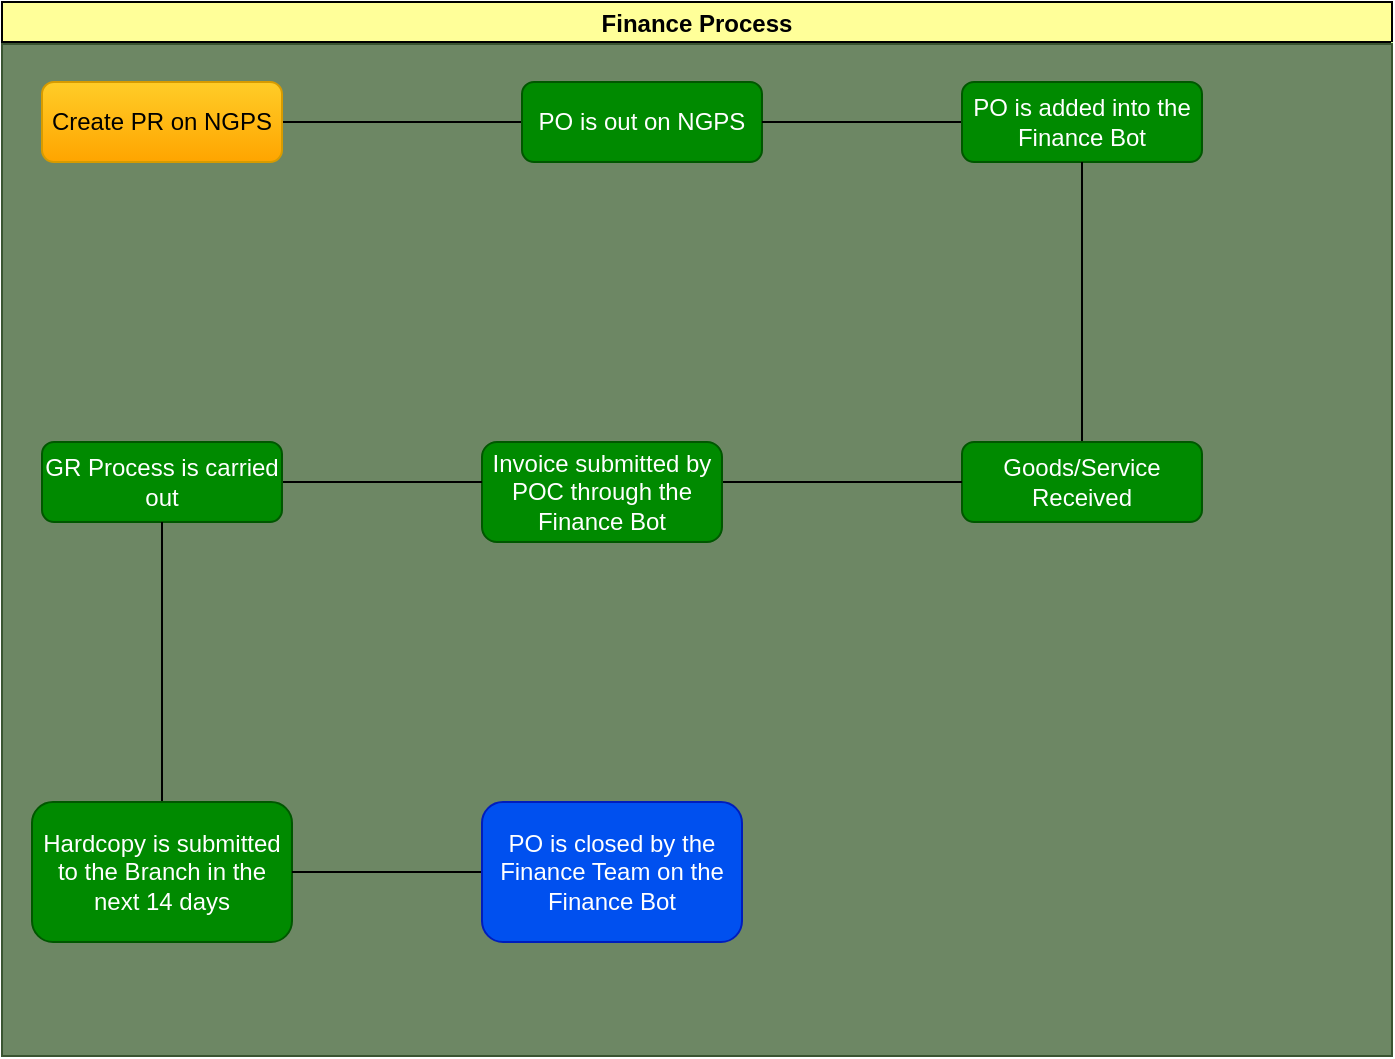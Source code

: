 <mxfile>
    <diagram id="bifldOrSAMQXQ7oH-sLB" name="Page-1">
        <mxGraphModel dx="1191" dy="1508" grid="0" gridSize="10" guides="1" tooltips="1" connect="1" arrows="1" fold="1" page="0" pageScale="1" pageWidth="827" pageHeight="1169" math="0" shadow="0">
            <root>
                <mxCell id="0"/>
                <mxCell id="1" parent="0"/>
                <mxCell id="23" value="Finance Process" style="swimlane;startSize=20;horizontal=1;containerType=tree;labelBackgroundColor=none;fillColor=#FFFF99;fontColor=#000000;rounded=0;swimlaneLine=1;glass=0;shadow=0;backgroundOutline=0;separatorColor=#CCFF99;" vertex="1" parent="1">
                    <mxGeometry x="58" y="21" width="695" height="527" as="geometry"/>
                </mxCell>
                <mxCell id="45" value="" style="rounded=0;whiteSpace=wrap;html=1;shadow=0;glass=0;labelBackgroundColor=none;fontColor=#ffffff;fillColor=#6d8764;strokeColor=#3A5431;" vertex="1" parent="23">
                    <mxGeometry y="21" width="695" height="506" as="geometry"/>
                </mxCell>
                <mxCell id="24" value="" style="edgeStyle=elbowEdgeStyle;elbow=vertical;startArrow=none;endArrow=none;rounded=1;fontColor=#000000;" edge="1" parent="23" source="25" target="26">
                    <mxGeometry relative="1" as="geometry"/>
                </mxCell>
                <mxCell id="25" value="Create PR on NGPS" style="whiteSpace=wrap;html=1;treeFolding=1;treeMoving=1;newEdgeStyle={&quot;edgeStyle&quot;:&quot;elbowEdgeStyle&quot;,&quot;startArrow&quot;:&quot;none&quot;,&quot;endArrow&quot;:&quot;none&quot;};labelBackgroundColor=none;fillColor=#ffcd28;strokeColor=#d79b00;gradientColor=#ffa500;rounded=1;" vertex="1" parent="23">
                    <mxGeometry x="20" y="40" width="120" height="40" as="geometry"/>
                </mxCell>
                <mxCell id="26" value="PO is out on NGPS" style="whiteSpace=wrap;html=1;treeFolding=1;treeMoving=1;newEdgeStyle={&quot;edgeStyle&quot;:&quot;elbowEdgeStyle&quot;,&quot;startArrow&quot;:&quot;none&quot;,&quot;endArrow&quot;:&quot;none&quot;};labelBackgroundColor=none;fillColor=#008a00;strokeColor=#005700;fontColor=#ffffff;rounded=1;" vertex="1" parent="23">
                    <mxGeometry x="260" y="40" width="120" height="40" as="geometry"/>
                </mxCell>
                <mxCell id="27" value="" style="edgeStyle=elbowEdgeStyle;elbow=vertical;startArrow=none;endArrow=none;rounded=1;fontColor=#000000;" edge="1" target="28" source="26" parent="23">
                    <mxGeometry relative="1" as="geometry">
                        <mxPoint x="525" y="860" as="sourcePoint"/>
                    </mxGeometry>
                </mxCell>
                <mxCell id="28" value="PO is added into the Finance Bot" style="whiteSpace=wrap;html=1;treeFolding=1;treeMoving=1;newEdgeStyle={&quot;edgeStyle&quot;:&quot;elbowEdgeStyle&quot;,&quot;startArrow&quot;:&quot;none&quot;,&quot;endArrow&quot;:&quot;none&quot;};labelBackgroundColor=none;fillColor=#008a00;strokeColor=#005700;fontColor=#ffffff;rounded=1;" vertex="1" parent="23">
                    <mxGeometry x="480" y="40" width="120" height="40" as="geometry"/>
                </mxCell>
                <mxCell id="29" value="" style="edgeStyle=elbowEdgeStyle;elbow=vertical;startArrow=none;endArrow=none;rounded=1;fontColor=#000000;" edge="1" target="30" source="28" parent="23">
                    <mxGeometry relative="1" as="geometry">
                        <mxPoint x="525" y="940" as="sourcePoint"/>
                    </mxGeometry>
                </mxCell>
                <mxCell id="30" value="&lt;span style=&quot;&quot;&gt;Goods/Service Received&lt;/span&gt;" style="whiteSpace=wrap;html=1;treeFolding=1;treeMoving=1;newEdgeStyle={&quot;edgeStyle&quot;:&quot;elbowEdgeStyle&quot;,&quot;startArrow&quot;:&quot;none&quot;,&quot;endArrow&quot;:&quot;none&quot;};labelBackgroundColor=none;fillColor=#008a00;strokeColor=#005700;fontColor=#ffffff;rounded=1;" vertex="1" parent="23">
                    <mxGeometry x="480" y="220" width="120" height="40" as="geometry"/>
                </mxCell>
                <mxCell id="31" value="" style="edgeStyle=elbowEdgeStyle;elbow=vertical;startArrow=none;endArrow=none;rounded=1;fontColor=#000000;" edge="1" target="32" source="30" parent="23">
                    <mxGeometry relative="1" as="geometry">
                        <mxPoint x="525" y="1020" as="sourcePoint"/>
                    </mxGeometry>
                </mxCell>
                <mxCell id="32" value="Invoice submitted by POC through the Finance Bot" style="whiteSpace=wrap;html=1;treeFolding=1;treeMoving=1;newEdgeStyle={&quot;edgeStyle&quot;:&quot;elbowEdgeStyle&quot;,&quot;startArrow&quot;:&quot;none&quot;,&quot;endArrow&quot;:&quot;none&quot;};labelBackgroundColor=none;fillColor=#008a00;strokeColor=#005700;fontColor=#ffffff;rounded=1;" vertex="1" parent="23">
                    <mxGeometry x="240" y="220" width="120" height="50" as="geometry"/>
                </mxCell>
                <mxCell id="34" value="" style="edgeStyle=elbowEdgeStyle;elbow=vertical;startArrow=none;endArrow=none;rounded=1;fontColor=#000000;" edge="1" target="35" source="32" parent="23">
                    <mxGeometry relative="1" as="geometry">
                        <mxPoint x="495" y="870" as="sourcePoint"/>
                    </mxGeometry>
                </mxCell>
                <mxCell id="35" value="GR Process is carried out" style="whiteSpace=wrap;html=1;treeFolding=1;treeMoving=1;newEdgeStyle={&quot;edgeStyle&quot;:&quot;elbowEdgeStyle&quot;,&quot;startArrow&quot;:&quot;none&quot;,&quot;endArrow&quot;:&quot;none&quot;};labelBackgroundColor=none;fillColor=#008a00;strokeColor=#005700;fontColor=#ffffff;rounded=1;" vertex="1" parent="23">
                    <mxGeometry x="20" y="220" width="120" height="40" as="geometry"/>
                </mxCell>
                <mxCell id="36" value="" style="edgeStyle=elbowEdgeStyle;elbow=vertical;startArrow=none;endArrow=none;rounded=1;fontColor=#000000;" edge="1" target="37" source="35" parent="23">
                    <mxGeometry relative="1" as="geometry">
                        <mxPoint x="375" y="950" as="sourcePoint"/>
                    </mxGeometry>
                </mxCell>
                <mxCell id="37" value="Hardcopy is submitted to the Branch in the next 14 days" style="whiteSpace=wrap;html=1;treeFolding=1;treeMoving=1;newEdgeStyle={&quot;edgeStyle&quot;:&quot;elbowEdgeStyle&quot;,&quot;startArrow&quot;:&quot;none&quot;,&quot;endArrow&quot;:&quot;none&quot;};labelBackgroundColor=none;fillColor=#008a00;strokeColor=#005700;fontColor=#ffffff;rounded=1;" vertex="1" parent="23">
                    <mxGeometry x="15" y="400" width="130" height="70" as="geometry"/>
                </mxCell>
                <mxCell id="40" value="" style="edgeStyle=elbowEdgeStyle;elbow=vertical;startArrow=none;endArrow=none;rounded=1;fontColor=#000000;" edge="1" target="41" source="37" parent="23">
                    <mxGeometry relative="1" as="geometry">
                        <mxPoint x="160" y="780" as="sourcePoint"/>
                    </mxGeometry>
                </mxCell>
                <mxCell id="41" value="PO is closed by the Finance Team on the Finance Bot" style="whiteSpace=wrap;html=1;treeFolding=1;treeMoving=1;newEdgeStyle={&quot;edgeStyle&quot;:&quot;elbowEdgeStyle&quot;,&quot;startArrow&quot;:&quot;none&quot;,&quot;endArrow&quot;:&quot;none&quot;};labelBackgroundColor=none;fillColor=#0050ef;strokeColor=#001DBC;fontColor=#ffffff;rounded=1;" vertex="1" parent="23">
                    <mxGeometry x="240" y="400" width="130" height="70" as="geometry"/>
                </mxCell>
            </root>
        </mxGraphModel>
    </diagram>
</mxfile>